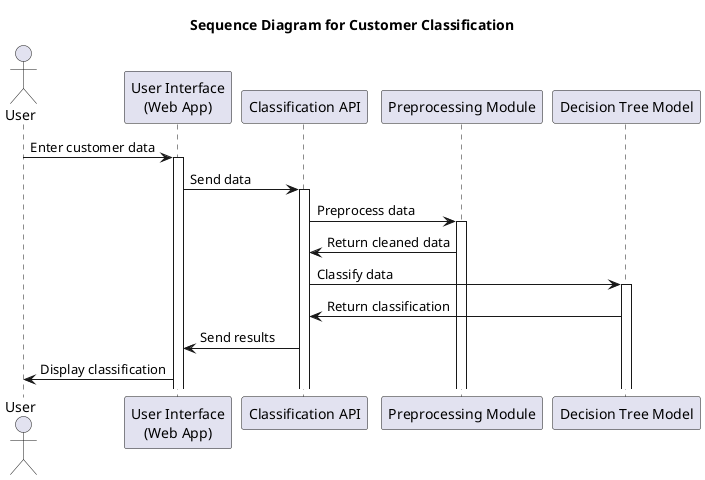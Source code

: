 @startuml Sequence Diagram
title Sequence Diagram for Customer Classification

actor User
participant "User Interface\n(Web App)" as UI
participant "Classification API" as API
participant "Preprocessing Module" as Preprocess
participant "Decision Tree Model" as Model

User -> UI : Enter customer data
activate UI
UI -> API : Send data
activate API
API -> Preprocess : Preprocess data
activate Preprocess
Preprocess -> API : Return cleaned data
API -> Model : Classify data
activate Model
Model -> API : Return classification
API -> UI : Send results
UI -> User : Display classification

@enduml
